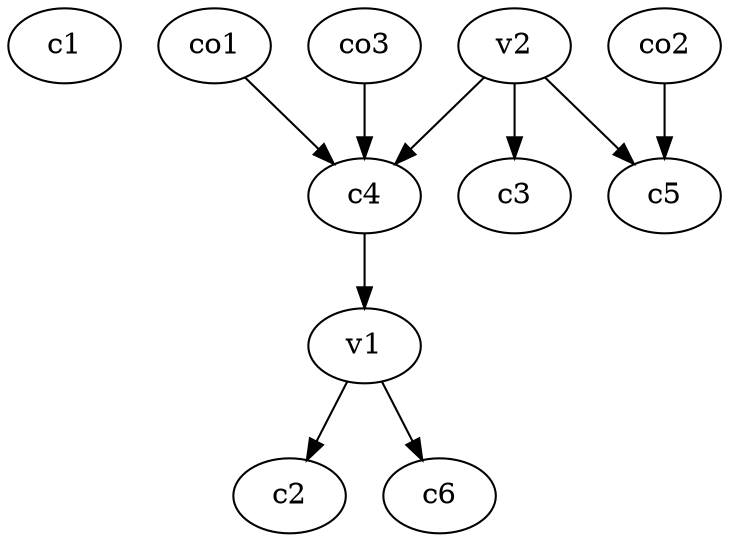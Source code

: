 strict digraph  {
c1;
c2;
c3;
c4;
c5;
c6;
v1;
v2;
co1;
co2;
co3;
c4 -> v1  [weight=1];
v1 -> c6  [weight=1];
v1 -> c2  [weight=1];
v2 -> c3  [weight=1];
v2 -> c4  [weight=1];
v2 -> c5  [weight=1];
co1 -> c4  [weight=1];
co2 -> c5  [weight=1];
co3 -> c4  [weight=1];
}
